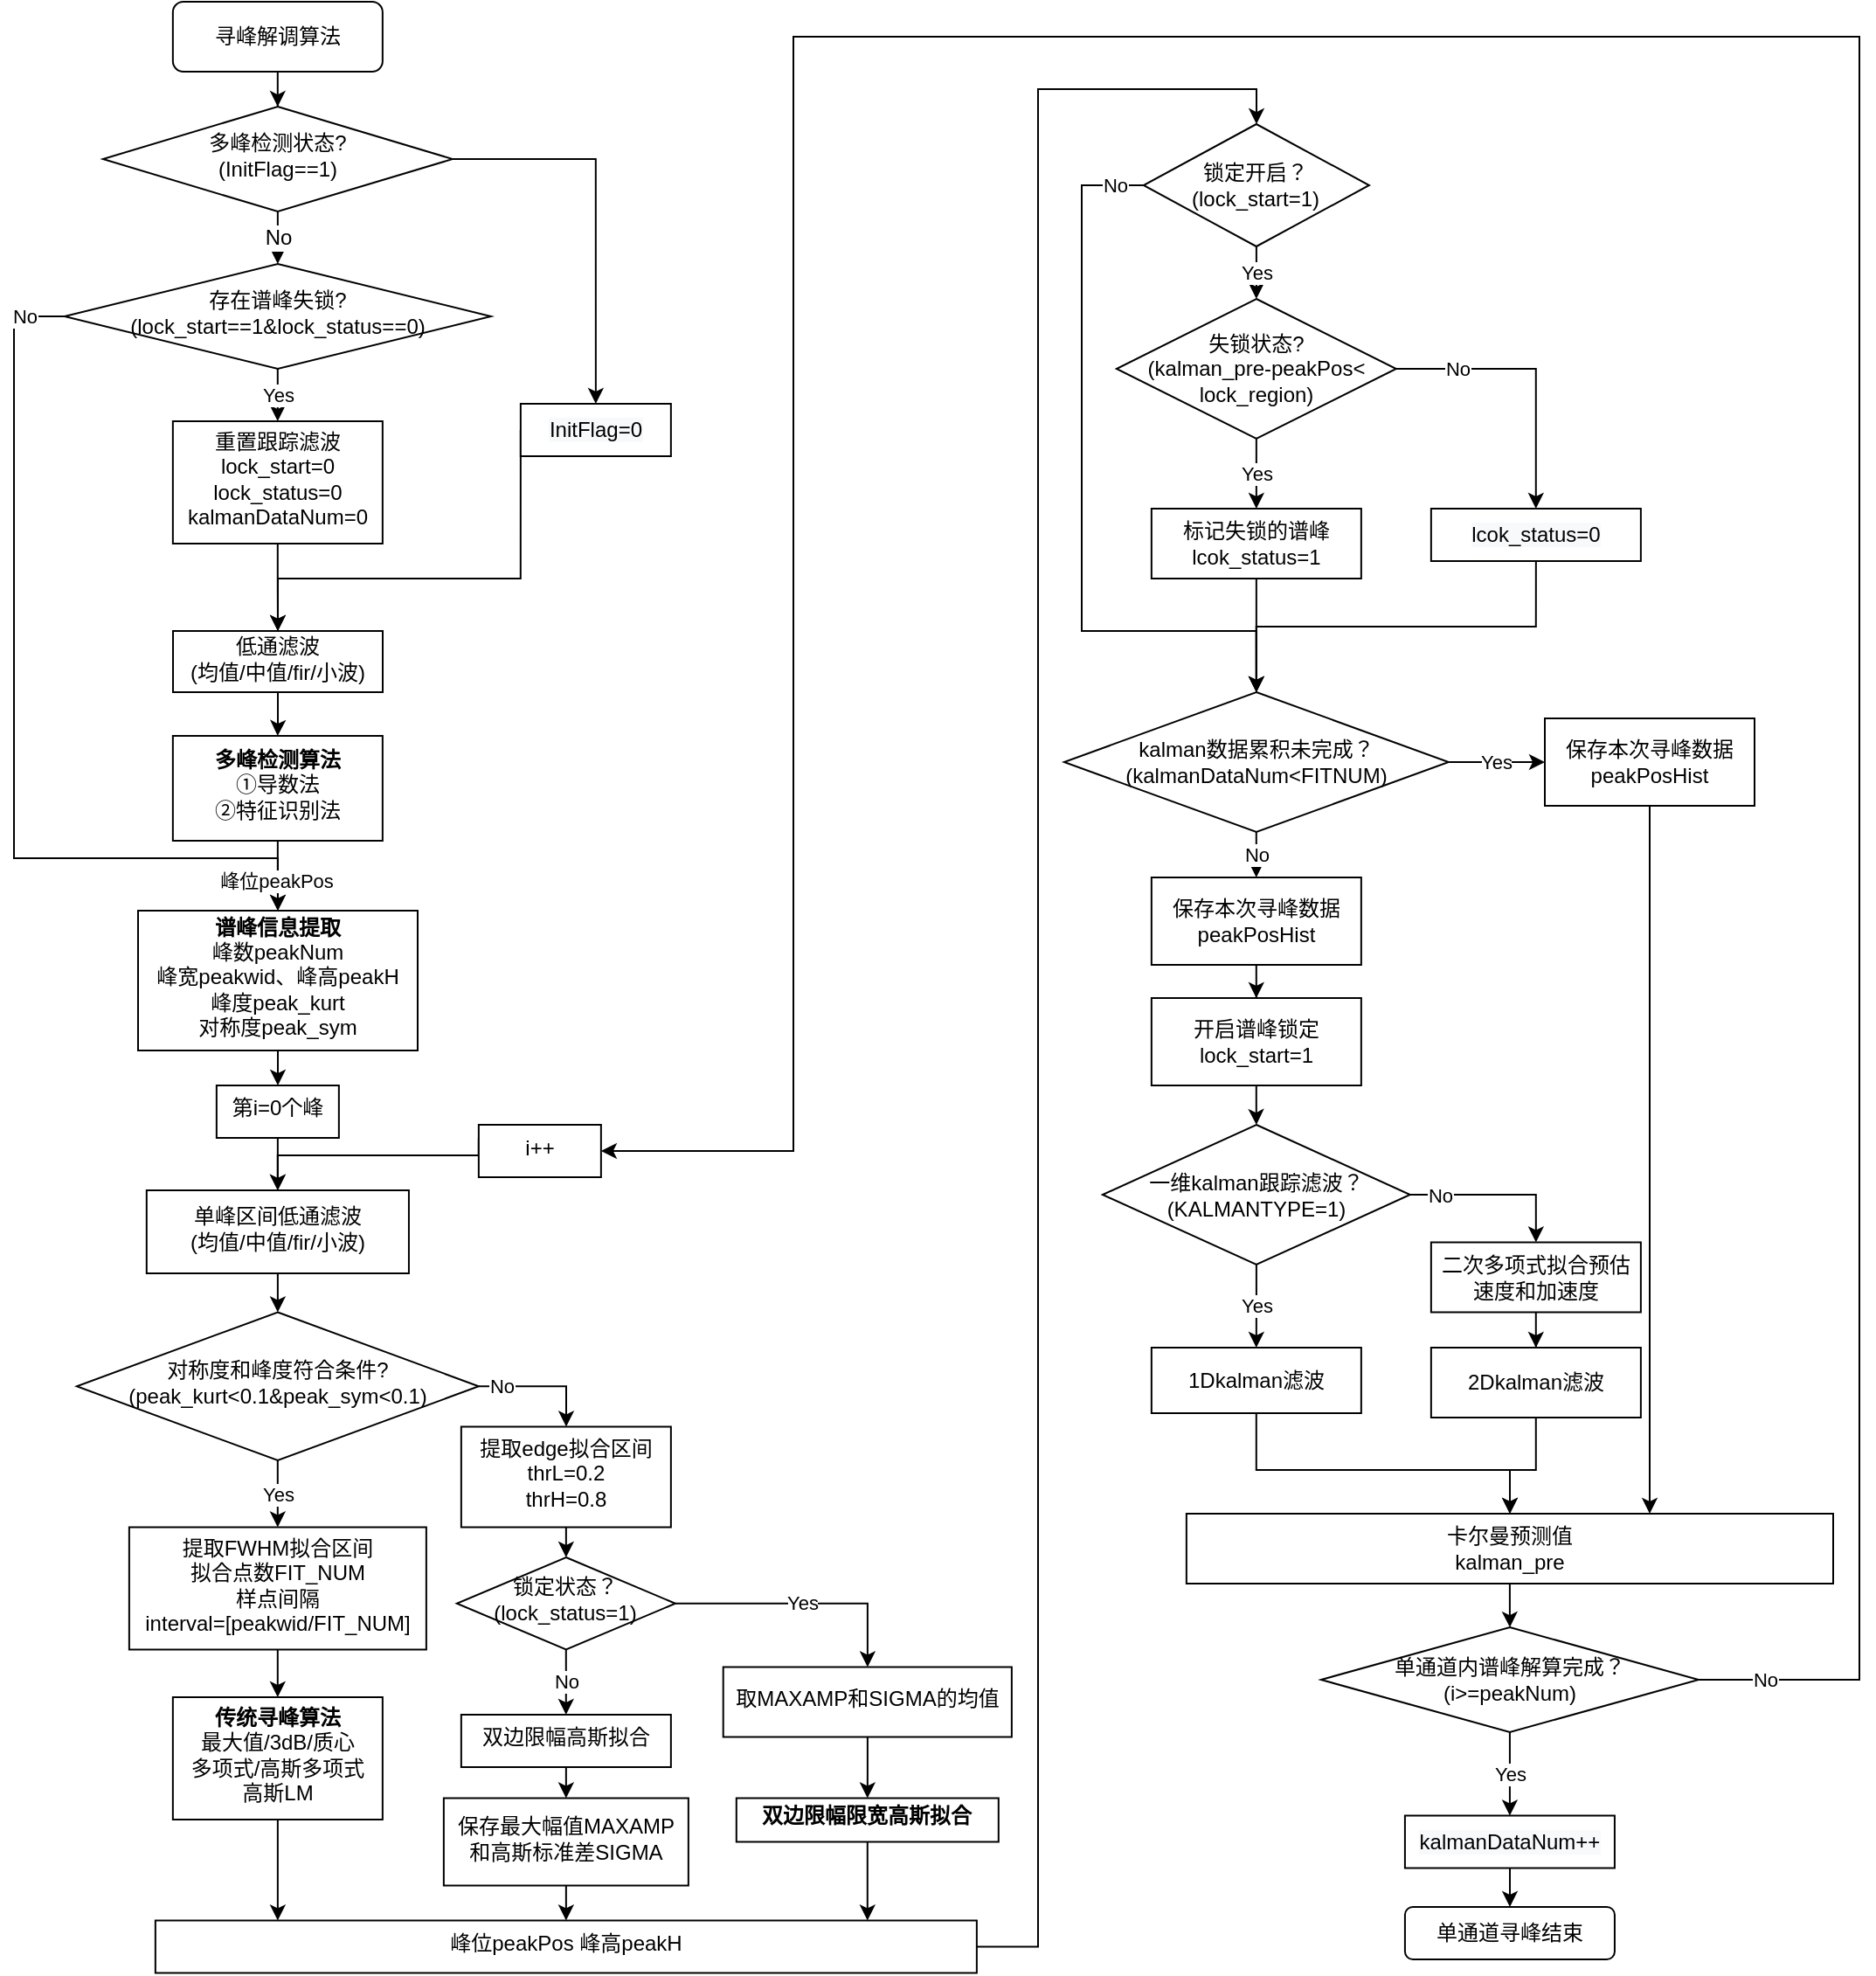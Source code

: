 <mxfile version="18.0.4" type="github">
  <diagram id="l36F3T30o2_LhY5GRLuw" name="Page-1">
    <mxGraphModel dx="1957" dy="1270" grid="1" gridSize="10" guides="1" tooltips="1" connect="1" arrows="1" fold="1" page="1" pageScale="1" pageWidth="1654" pageHeight="1169" math="0" shadow="0">
      <root>
        <mxCell id="0" />
        <mxCell id="1" parent="0" />
        <mxCell id="SFswVxVIUamAtrgum1b2-1" value="" style="edgeStyle=orthogonalEdgeStyle;rounded=0;orthogonalLoop=1;jettySize=auto;html=1;fontSize=15;fontColor=#CC0000;" edge="1" parent="1" source="SFswVxVIUamAtrgum1b2-2" target="SFswVxVIUamAtrgum1b2-79">
          <mxGeometry relative="1" as="geometry" />
        </mxCell>
        <mxCell id="SFswVxVIUamAtrgum1b2-2" value="寻峰解调算法" style="rounded=1;whiteSpace=wrap;html=1;fontSize=12;glass=0;strokeWidth=1;shadow=0;" vertex="1" parent="1">
          <mxGeometry x="104.93" y="10" width="120" height="40" as="geometry" />
        </mxCell>
        <mxCell id="SFswVxVIUamAtrgum1b2-3" value="No" style="edgeStyle=orthogonalEdgeStyle;rounded=0;orthogonalLoop=1;jettySize=auto;html=1;exitX=0;exitY=0.5;exitDx=0;exitDy=0;entryX=0.5;entryY=0;entryDx=0;entryDy=0;" edge="1" parent="1" source="SFswVxVIUamAtrgum1b2-5" target="SFswVxVIUamAtrgum1b2-10">
          <mxGeometry x="-0.911" relative="1" as="geometry">
            <Array as="points">
              <mxPoint x="14" y="190" />
              <mxPoint x="14" y="500" />
              <mxPoint x="165" y="500" />
            </Array>
            <mxPoint as="offset" />
          </mxGeometry>
        </mxCell>
        <mxCell id="SFswVxVIUamAtrgum1b2-4" value="Yes" style="edgeStyle=orthogonalEdgeStyle;rounded=0;orthogonalLoop=1;jettySize=auto;html=1;" edge="1" parent="1" source="SFswVxVIUamAtrgum1b2-5" target="SFswVxVIUamAtrgum1b2-73">
          <mxGeometry relative="1" as="geometry" />
        </mxCell>
        <mxCell id="SFswVxVIUamAtrgum1b2-5" value="存在谱峰失锁?&lt;br&gt;(lock_start==1&amp;amp;lock_status==0)" style="rhombus;whiteSpace=wrap;html=1;shadow=0;fontFamily=Helvetica;fontSize=12;align=center;strokeWidth=1;spacing=6;spacingTop=-4;" vertex="1" parent="1">
          <mxGeometry x="42.93" y="160" width="244" height="60" as="geometry" />
        </mxCell>
        <mxCell id="SFswVxVIUamAtrgum1b2-6" value="单通道寻峰结束" style="rounded=1;whiteSpace=wrap;html=1;fontSize=12;glass=0;strokeWidth=1;shadow=0;" vertex="1" parent="1">
          <mxGeometry x="809.97" y="1100" width="120" height="30" as="geometry" />
        </mxCell>
        <mxCell id="SFswVxVIUamAtrgum1b2-7" value="峰位peakPos" style="edgeStyle=orthogonalEdgeStyle;rounded=0;orthogonalLoop=1;jettySize=auto;html=1;exitX=0.5;exitY=1;exitDx=0;exitDy=0;entryX=0.5;entryY=0;entryDx=0;entryDy=0;" edge="1" parent="1" source="SFswVxVIUamAtrgum1b2-8" target="SFswVxVIUamAtrgum1b2-10">
          <mxGeometry x="0.176" y="-1" relative="1" as="geometry">
            <mxPoint as="offset" />
            <mxPoint x="259.93" y="430" as="sourcePoint" />
            <mxPoint x="259.93" y="500" as="targetPoint" />
          </mxGeometry>
        </mxCell>
        <mxCell id="SFswVxVIUamAtrgum1b2-8" value="&lt;b&gt;多峰检测算法&lt;/b&gt;&lt;br&gt;①导数法&lt;br&gt;②特征识别法" style="whiteSpace=wrap;html=1;shadow=0;strokeWidth=1;spacing=6;spacingTop=-4;" vertex="1" parent="1">
          <mxGeometry x="104.93" y="430" width="120" height="60" as="geometry" />
        </mxCell>
        <mxCell id="SFswVxVIUamAtrgum1b2-9" value="" style="edgeStyle=orthogonalEdgeStyle;rounded=0;orthogonalLoop=1;jettySize=auto;html=1;" edge="1" parent="1" source="SFswVxVIUamAtrgum1b2-10" target="SFswVxVIUamAtrgum1b2-12">
          <mxGeometry relative="1" as="geometry" />
        </mxCell>
        <mxCell id="SFswVxVIUamAtrgum1b2-10" value="&lt;b&gt;谱峰信息提取&lt;/b&gt;&lt;br&gt;峰数peakNum&lt;br&gt;峰宽peakwid、峰高peakH&lt;br&gt;峰度peak_kurt&lt;br&gt;对称度peak_sym" style="whiteSpace=wrap;html=1;shadow=0;strokeWidth=1;spacing=6;spacingTop=-4;" vertex="1" parent="1">
          <mxGeometry x="85" y="530" width="160" height="80" as="geometry" />
        </mxCell>
        <mxCell id="SFswVxVIUamAtrgum1b2-11" style="edgeStyle=orthogonalEdgeStyle;rounded=0;orthogonalLoop=1;jettySize=auto;html=1;exitX=0.5;exitY=1;exitDx=0;exitDy=0;entryX=0.5;entryY=0;entryDx=0;entryDy=0;" edge="1" parent="1" source="SFswVxVIUamAtrgum1b2-12" target="SFswVxVIUamAtrgum1b2-75">
          <mxGeometry relative="1" as="geometry">
            <Array as="points" />
          </mxGeometry>
        </mxCell>
        <mxCell id="SFswVxVIUamAtrgum1b2-12" value="第i=0个峰" style="whiteSpace=wrap;html=1;shadow=0;strokeWidth=1;spacing=6;spacingTop=-4;" vertex="1" parent="1">
          <mxGeometry x="129.93" y="630" width="70" height="30" as="geometry" />
        </mxCell>
        <mxCell id="SFswVxVIUamAtrgum1b2-13" value="Yes" style="edgeStyle=orthogonalEdgeStyle;rounded=0;orthogonalLoop=1;jettySize=auto;html=1;" edge="1" parent="1" source="SFswVxVIUamAtrgum1b2-15" target="SFswVxVIUamAtrgum1b2-17">
          <mxGeometry relative="1" as="geometry" />
        </mxCell>
        <mxCell id="SFswVxVIUamAtrgum1b2-14" value="No" style="edgeStyle=orthogonalEdgeStyle;rounded=0;orthogonalLoop=1;jettySize=auto;html=1;exitX=1;exitY=0.5;exitDx=0;exitDy=0;" edge="1" parent="1" source="SFswVxVIUamAtrgum1b2-15" target="SFswVxVIUamAtrgum1b2-21">
          <mxGeometry x="-0.631" relative="1" as="geometry">
            <Array as="points">
              <mxPoint x="330" y="802" />
            </Array>
            <mxPoint as="offset" />
          </mxGeometry>
        </mxCell>
        <mxCell id="SFswVxVIUamAtrgum1b2-15" value="对称度和峰度符合条件?&lt;br&gt;(peak_kurt&amp;lt;0.1&amp;amp;peak_sym&amp;lt;0.1)" style="rhombus;whiteSpace=wrap;html=1;shadow=0;strokeWidth=1;spacing=6;spacingTop=-4;" vertex="1" parent="1">
          <mxGeometry x="49.93" y="759.75" width="230" height="84.75" as="geometry" />
        </mxCell>
        <mxCell id="SFswVxVIUamAtrgum1b2-16" value="" style="edgeStyle=orthogonalEdgeStyle;rounded=0;orthogonalLoop=1;jettySize=auto;html=1;" edge="1" parent="1" source="SFswVxVIUamAtrgum1b2-17" target="SFswVxVIUamAtrgum1b2-19">
          <mxGeometry relative="1" as="geometry" />
        </mxCell>
        <mxCell id="SFswVxVIUamAtrgum1b2-17" value="提取FWHM拟合区间&lt;br&gt;拟合点数FIT_NUM&lt;br&gt;样点间隔&lt;br&gt;interval=[peakwid/FIT_NUM]" style="whiteSpace=wrap;html=1;shadow=0;strokeWidth=1;spacing=6;spacingTop=-4;" vertex="1" parent="1">
          <mxGeometry x="79.94" y="882.75" width="170" height="70" as="geometry" />
        </mxCell>
        <mxCell id="SFswVxVIUamAtrgum1b2-18" value="" style="edgeStyle=orthogonalEdgeStyle;rounded=0;orthogonalLoop=1;jettySize=auto;html=1;" edge="1" parent="1" source="SFswVxVIUamAtrgum1b2-19" target="SFswVxVIUamAtrgum1b2-34">
          <mxGeometry relative="1" as="geometry">
            <Array as="points">
              <mxPoint x="165" y="1037.75" />
              <mxPoint x="165" y="1037.75" />
            </Array>
          </mxGeometry>
        </mxCell>
        <mxCell id="SFswVxVIUamAtrgum1b2-19" value="&lt;b&gt;传统寻峰算法&lt;/b&gt;&lt;br&gt;最大值/3dB/质心&lt;br&gt;多项式/高斯多项式&lt;br&gt;高斯LM" style="whiteSpace=wrap;html=1;shadow=0;strokeWidth=1;spacing=6;spacingTop=-4;" vertex="1" parent="1">
          <mxGeometry x="104.93" y="980" width="120" height="70" as="geometry" />
        </mxCell>
        <mxCell id="SFswVxVIUamAtrgum1b2-20" style="edgeStyle=orthogonalEdgeStyle;rounded=0;orthogonalLoop=1;jettySize=auto;html=1;exitX=0.5;exitY=1;exitDx=0;exitDy=0;entryX=0.5;entryY=0;entryDx=0;entryDy=0;" edge="1" parent="1" source="SFswVxVIUamAtrgum1b2-21" target="SFswVxVIUamAtrgum1b2-24">
          <mxGeometry relative="1" as="geometry" />
        </mxCell>
        <mxCell id="SFswVxVIUamAtrgum1b2-21" value="提取edge拟合区间&lt;br&gt;thrL=0.2&lt;br&gt;thrH=0.8" style="whiteSpace=wrap;html=1;shadow=0;strokeWidth=1;spacing=6;spacingTop=-4;" vertex="1" parent="1">
          <mxGeometry x="269.93" y="825.25" width="120" height="57.5" as="geometry" />
        </mxCell>
        <mxCell id="SFswVxVIUamAtrgum1b2-22" value="No" style="edgeStyle=orthogonalEdgeStyle;rounded=0;orthogonalLoop=1;jettySize=auto;html=1;" edge="1" parent="1" source="SFswVxVIUamAtrgum1b2-24" target="SFswVxVIUamAtrgum1b2-26">
          <mxGeometry relative="1" as="geometry" />
        </mxCell>
        <mxCell id="SFswVxVIUamAtrgum1b2-23" value="Yes" style="edgeStyle=orthogonalEdgeStyle;rounded=0;orthogonalLoop=1;jettySize=auto;html=1;" edge="1" parent="1" source="SFswVxVIUamAtrgum1b2-24" target="SFswVxVIUamAtrgum1b2-30">
          <mxGeometry relative="1" as="geometry" />
        </mxCell>
        <mxCell id="SFswVxVIUamAtrgum1b2-24" value="锁定状态？&lt;br&gt;(lock_status=1)" style="rhombus;whiteSpace=wrap;html=1;shadow=0;strokeWidth=1;spacing=6;spacingTop=-4;" vertex="1" parent="1">
          <mxGeometry x="267.43" y="900" width="125" height="52.75" as="geometry" />
        </mxCell>
        <mxCell id="SFswVxVIUamAtrgum1b2-25" style="edgeStyle=orthogonalEdgeStyle;rounded=0;orthogonalLoop=1;jettySize=auto;html=1;exitX=0.5;exitY=1;exitDx=0;exitDy=0;entryX=0.5;entryY=0;entryDx=0;entryDy=0;" edge="1" parent="1" source="SFswVxVIUamAtrgum1b2-26" target="SFswVxVIUamAtrgum1b2-28">
          <mxGeometry relative="1" as="geometry" />
        </mxCell>
        <mxCell id="SFswVxVIUamAtrgum1b2-26" value="双边限幅高斯拟合" style="whiteSpace=wrap;html=1;shadow=0;strokeWidth=1;spacing=6;spacingTop=-4;" vertex="1" parent="1">
          <mxGeometry x="269.93" y="990" width="120" height="30" as="geometry" />
        </mxCell>
        <mxCell id="SFswVxVIUamAtrgum1b2-27" style="edgeStyle=orthogonalEdgeStyle;rounded=0;orthogonalLoop=1;jettySize=auto;html=1;exitX=0.5;exitY=1;exitDx=0;exitDy=0;entryX=0.5;entryY=0;entryDx=0;entryDy=0;" edge="1" parent="1" source="SFswVxVIUamAtrgum1b2-28" target="SFswVxVIUamAtrgum1b2-34">
          <mxGeometry relative="1" as="geometry" />
        </mxCell>
        <mxCell id="SFswVxVIUamAtrgum1b2-28" value="保存最大幅值MAXAMP&lt;br&gt;和高斯标准差SIGMA" style="whiteSpace=wrap;html=1;shadow=0;strokeWidth=1;spacing=6;spacingTop=-4;" vertex="1" parent="1">
          <mxGeometry x="259.93" y="1037.75" width="140" height="50" as="geometry" />
        </mxCell>
        <mxCell id="SFswVxVIUamAtrgum1b2-29" value="" style="edgeStyle=orthogonalEdgeStyle;rounded=0;orthogonalLoop=1;jettySize=auto;html=1;" edge="1" parent="1" source="SFswVxVIUamAtrgum1b2-30" target="SFswVxVIUamAtrgum1b2-32">
          <mxGeometry relative="1" as="geometry" />
        </mxCell>
        <mxCell id="SFswVxVIUamAtrgum1b2-30" value="取MAXAMP和SIGMA的均值" style="whiteSpace=wrap;html=1;shadow=0;strokeWidth=1;spacing=6;spacingTop=-4;" vertex="1" parent="1">
          <mxGeometry x="419.86" y="962.75" width="165.07" height="40" as="geometry" />
        </mxCell>
        <mxCell id="SFswVxVIUamAtrgum1b2-31" style="edgeStyle=orthogonalEdgeStyle;rounded=0;orthogonalLoop=1;jettySize=auto;html=1;" edge="1" parent="1" source="SFswVxVIUamAtrgum1b2-32" target="SFswVxVIUamAtrgum1b2-34">
          <mxGeometry relative="1" as="geometry">
            <Array as="points">
              <mxPoint x="495" y="1112.75" />
              <mxPoint x="495" y="1112.75" />
            </Array>
          </mxGeometry>
        </mxCell>
        <mxCell id="SFswVxVIUamAtrgum1b2-32" value="&lt;b&gt;双边限幅限宽高斯拟合&lt;/b&gt;" style="whiteSpace=wrap;html=1;shadow=0;strokeWidth=1;spacing=6;spacingTop=-4;" vertex="1" parent="1">
          <mxGeometry x="427.4" y="1037.75" width="150" height="25" as="geometry" />
        </mxCell>
        <mxCell id="SFswVxVIUamAtrgum1b2-33" value="" style="edgeStyle=orthogonalEdgeStyle;rounded=0;orthogonalLoop=1;jettySize=auto;html=1;exitX=1;exitY=0.5;exitDx=0;exitDy=0;" edge="1" parent="1" source="SFswVxVIUamAtrgum1b2-34" target="SFswVxVIUamAtrgum1b2-37">
          <mxGeometry relative="1" as="geometry">
            <mxPoint x="674.93" y="125" as="targetPoint" />
            <Array as="points">
              <mxPoint x="600" y="1123" />
              <mxPoint x="600" y="60" />
              <mxPoint x="725" y="60" />
            </Array>
          </mxGeometry>
        </mxCell>
        <mxCell id="SFswVxVIUamAtrgum1b2-34" value="峰位peakPos 峰高peakH" style="whiteSpace=wrap;html=1;shadow=0;strokeWidth=1;spacing=6;spacingTop=-4;" vertex="1" parent="1">
          <mxGeometry x="94.93" y="1107.75" width="470" height="30" as="geometry" />
        </mxCell>
        <mxCell id="SFswVxVIUamAtrgum1b2-35" value="Yes" style="edgeStyle=orthogonalEdgeStyle;rounded=0;orthogonalLoop=1;jettySize=auto;html=1;entryX=0.5;entryY=0;entryDx=0;entryDy=0;" edge="1" parent="1" source="SFswVxVIUamAtrgum1b2-37" target="SFswVxVIUamAtrgum1b2-40">
          <mxGeometry relative="1" as="geometry">
            <mxPoint x="724.93" y="190" as="targetPoint" />
            <Array as="points" />
          </mxGeometry>
        </mxCell>
        <mxCell id="SFswVxVIUamAtrgum1b2-36" value="No" style="edgeStyle=orthogonalEdgeStyle;rounded=0;orthogonalLoop=1;jettySize=auto;html=1;exitX=0;exitY=0.5;exitDx=0;exitDy=0;entryX=0.5;entryY=0;entryDx=0;entryDy=0;" edge="1" parent="1" source="SFswVxVIUamAtrgum1b2-37" target="SFswVxVIUamAtrgum1b2-47">
          <mxGeometry x="-0.923" relative="1" as="geometry">
            <mxPoint x="634.93" y="410" as="targetPoint" />
            <Array as="points">
              <mxPoint x="625" y="115" />
              <mxPoint x="625" y="370" />
              <mxPoint x="725" y="370" />
            </Array>
            <mxPoint as="offset" />
          </mxGeometry>
        </mxCell>
        <mxCell id="SFswVxVIUamAtrgum1b2-37" value="锁定开启？&lt;br&gt;(lock_start=1)" style="rhombus;whiteSpace=wrap;html=1;" vertex="1" parent="1">
          <mxGeometry x="660.39" y="80" width="129.07" height="70" as="geometry" />
        </mxCell>
        <mxCell id="SFswVxVIUamAtrgum1b2-38" value="Yes" style="edgeStyle=orthogonalEdgeStyle;rounded=0;orthogonalLoop=1;jettySize=auto;html=1;" edge="1" parent="1" source="SFswVxVIUamAtrgum1b2-40" target="SFswVxVIUamAtrgum1b2-42">
          <mxGeometry relative="1" as="geometry" />
        </mxCell>
        <mxCell id="SFswVxVIUamAtrgum1b2-39" value="No" style="edgeStyle=orthogonalEdgeStyle;rounded=0;orthogonalLoop=1;jettySize=auto;html=1;" edge="1" parent="1" source="SFswVxVIUamAtrgum1b2-40" target="SFswVxVIUamAtrgum1b2-44">
          <mxGeometry x="-0.561" relative="1" as="geometry">
            <mxPoint as="offset" />
          </mxGeometry>
        </mxCell>
        <mxCell id="SFswVxVIUamAtrgum1b2-40" value="&lt;span&gt;失锁状态?&lt;/span&gt;&lt;br&gt;&lt;span&gt;(kalman_pre-peakPos&amp;lt;&lt;br&gt;lock_region)&lt;br&gt;&lt;/span&gt;" style="rhombus;whiteSpace=wrap;html=1;" vertex="1" parent="1">
          <mxGeometry x="644.93" y="180" width="160" height="80" as="geometry" />
        </mxCell>
        <mxCell id="SFswVxVIUamAtrgum1b2-41" value="" style="edgeStyle=orthogonalEdgeStyle;rounded=0;orthogonalLoop=1;jettySize=auto;html=1;" edge="1" parent="1" source="SFswVxVIUamAtrgum1b2-42" target="SFswVxVIUamAtrgum1b2-47">
          <mxGeometry relative="1" as="geometry" />
        </mxCell>
        <mxCell id="SFswVxVIUamAtrgum1b2-42" value="标记失锁的谱峰&lt;br&gt;lcok_status=1" style="whiteSpace=wrap;html=1;" vertex="1" parent="1">
          <mxGeometry x="664.93" y="300" width="120" height="40" as="geometry" />
        </mxCell>
        <mxCell id="SFswVxVIUamAtrgum1b2-43" style="edgeStyle=orthogonalEdgeStyle;rounded=0;orthogonalLoop=1;jettySize=auto;html=1;exitX=0.5;exitY=1;exitDx=0;exitDy=0;entryX=0.5;entryY=0;entryDx=0;entryDy=0;" edge="1" parent="1" source="SFswVxVIUamAtrgum1b2-44" target="SFswVxVIUamAtrgum1b2-47">
          <mxGeometry relative="1" as="geometry" />
        </mxCell>
        <mxCell id="SFswVxVIUamAtrgum1b2-44" value="&lt;span style=&quot;color: rgb(0 , 0 , 0) ; font-family: &amp;#34;helvetica&amp;#34; ; font-size: 12px ; font-style: normal ; font-weight: 400 ; letter-spacing: normal ; text-align: center ; text-indent: 0px ; text-transform: none ; word-spacing: 0px ; background-color: rgb(248 , 249 , 250) ; display: inline ; float: none&quot;&gt;lcok_status=0&lt;/span&gt;" style="whiteSpace=wrap;html=1;" vertex="1" parent="1">
          <mxGeometry x="824.93" y="300" width="120" height="30" as="geometry" />
        </mxCell>
        <mxCell id="SFswVxVIUamAtrgum1b2-45" value="Yes" style="edgeStyle=orthogonalEdgeStyle;rounded=0;orthogonalLoop=1;jettySize=auto;html=1;" edge="1" parent="1" source="SFswVxVIUamAtrgum1b2-47" target="SFswVxVIUamAtrgum1b2-49">
          <mxGeometry relative="1" as="geometry" />
        </mxCell>
        <mxCell id="SFswVxVIUamAtrgum1b2-46" value="No" style="edgeStyle=orthogonalEdgeStyle;rounded=0;orthogonalLoop=1;jettySize=auto;html=1;" edge="1" parent="1" source="SFswVxVIUamAtrgum1b2-47" target="SFswVxVIUamAtrgum1b2-60">
          <mxGeometry relative="1" as="geometry" />
        </mxCell>
        <mxCell id="SFswVxVIUamAtrgum1b2-47" value="kalman数据累积未完成？&lt;br&gt;(kalmanDataNum&amp;lt;FITNUM)" style="rhombus;whiteSpace=wrap;html=1;" vertex="1" parent="1">
          <mxGeometry x="614.93" y="405" width="220" height="80" as="geometry" />
        </mxCell>
        <mxCell id="SFswVxVIUamAtrgum1b2-48" style="edgeStyle=orthogonalEdgeStyle;rounded=0;orthogonalLoop=1;jettySize=auto;html=1;exitX=0.5;exitY=1;exitDx=0;exitDy=0;" edge="1" parent="1" source="SFswVxVIUamAtrgum1b2-49" target="SFswVxVIUamAtrgum1b2-63">
          <mxGeometry relative="1" as="geometry">
            <Array as="points">
              <mxPoint x="950" y="710" />
              <mxPoint x="950" y="710" />
            </Array>
          </mxGeometry>
        </mxCell>
        <mxCell id="SFswVxVIUamAtrgum1b2-49" value="保存本次寻峰数据&lt;br&gt;peakPosHist" style="whiteSpace=wrap;html=1;" vertex="1" parent="1">
          <mxGeometry x="890" y="420" width="120" height="50" as="geometry" />
        </mxCell>
        <mxCell id="SFswVxVIUamAtrgum1b2-50" value="Yes" style="edgeStyle=orthogonalEdgeStyle;rounded=0;orthogonalLoop=1;jettySize=auto;html=1;" edge="1" parent="1" source="SFswVxVIUamAtrgum1b2-52" target="SFswVxVIUamAtrgum1b2-54">
          <mxGeometry relative="1" as="geometry" />
        </mxCell>
        <mxCell id="SFswVxVIUamAtrgum1b2-51" value="No" style="edgeStyle=orthogonalEdgeStyle;rounded=0;orthogonalLoop=1;jettySize=auto;html=1;entryX=0.5;entryY=0;entryDx=0;entryDy=0;" edge="1" parent="1" source="SFswVxVIUamAtrgum1b2-52" target="SFswVxVIUamAtrgum1b2-56">
          <mxGeometry x="-0.646" relative="1" as="geometry">
            <mxPoint x="884.93" y="740" as="targetPoint" />
            <mxPoint as="offset" />
          </mxGeometry>
        </mxCell>
        <mxCell id="SFswVxVIUamAtrgum1b2-52" value="一维kalman跟踪滤波？&lt;br&gt;(KALMANTYPE=1)" style="rhombus;whiteSpace=wrap;html=1;" vertex="1" parent="1">
          <mxGeometry x="636.96" y="652.5" width="175.93" height="80" as="geometry" />
        </mxCell>
        <mxCell id="SFswVxVIUamAtrgum1b2-53" value="" style="edgeStyle=orthogonalEdgeStyle;rounded=0;orthogonalLoop=1;jettySize=auto;html=1;" edge="1" parent="1" source="SFswVxVIUamAtrgum1b2-54" target="SFswVxVIUamAtrgum1b2-63">
          <mxGeometry relative="1" as="geometry">
            <Array as="points">
              <mxPoint x="725" y="850" />
              <mxPoint x="870" y="850" />
            </Array>
          </mxGeometry>
        </mxCell>
        <mxCell id="SFswVxVIUamAtrgum1b2-54" value="1Dkalman滤波" style="whiteSpace=wrap;html=1;" vertex="1" parent="1">
          <mxGeometry x="664.93" y="780" width="120" height="37.5" as="geometry" />
        </mxCell>
        <mxCell id="SFswVxVIUamAtrgum1b2-55" value="" style="edgeStyle=orthogonalEdgeStyle;rounded=0;orthogonalLoop=1;jettySize=auto;html=1;" edge="1" parent="1" source="SFswVxVIUamAtrgum1b2-56" target="SFswVxVIUamAtrgum1b2-58">
          <mxGeometry relative="1" as="geometry" />
        </mxCell>
        <mxCell id="SFswVxVIUamAtrgum1b2-56" value="二次多项式拟合预估速度和加速度" style="whiteSpace=wrap;html=1;" vertex="1" parent="1">
          <mxGeometry x="824.93" y="719.75" width="120" height="40" as="geometry" />
        </mxCell>
        <mxCell id="SFswVxVIUamAtrgum1b2-57" value="" style="edgeStyle=orthogonalEdgeStyle;rounded=0;orthogonalLoop=1;jettySize=auto;html=1;" edge="1" parent="1" source="SFswVxVIUamAtrgum1b2-58" target="SFswVxVIUamAtrgum1b2-63">
          <mxGeometry relative="1" as="geometry">
            <Array as="points">
              <mxPoint x="885" y="850" />
              <mxPoint x="870" y="850" />
            </Array>
          </mxGeometry>
        </mxCell>
        <mxCell id="SFswVxVIUamAtrgum1b2-58" value="2Dkalman滤波" style="whiteSpace=wrap;html=1;" vertex="1" parent="1">
          <mxGeometry x="824.93" y="780" width="120" height="40" as="geometry" />
        </mxCell>
        <mxCell id="SFswVxVIUamAtrgum1b2-59" value="" style="edgeStyle=orthogonalEdgeStyle;rounded=0;orthogonalLoop=1;jettySize=auto;html=1;" edge="1" parent="1" source="SFswVxVIUamAtrgum1b2-60" target="SFswVxVIUamAtrgum1b2-67">
          <mxGeometry relative="1" as="geometry" />
        </mxCell>
        <mxCell id="SFswVxVIUamAtrgum1b2-60" value="保存本次寻峰数据&lt;br&gt;peakPosHist" style="whiteSpace=wrap;html=1;" vertex="1" parent="1">
          <mxGeometry x="664.93" y="511" width="120" height="50" as="geometry" />
        </mxCell>
        <mxCell id="SFswVxVIUamAtrgum1b2-61" value="No" style="edgeStyle=orthogonalEdgeStyle;rounded=0;orthogonalLoop=1;jettySize=auto;html=1;exitX=1;exitY=0.5;exitDx=0;exitDy=0;entryX=1;entryY=0.5;entryDx=0;entryDy=0;" edge="1" parent="1" source="SFswVxVIUamAtrgum1b2-71" target="SFswVxVIUamAtrgum1b2-69">
          <mxGeometry x="-0.968" relative="1" as="geometry">
            <Array as="points">
              <mxPoint x="1070" y="970" />
              <mxPoint x="1070" y="30" />
              <mxPoint x="460" y="30" />
              <mxPoint x="460" y="668" />
            </Array>
            <mxPoint as="offset" />
          </mxGeometry>
        </mxCell>
        <mxCell id="SFswVxVIUamAtrgum1b2-62" value="" style="edgeStyle=orthogonalEdgeStyle;rounded=0;orthogonalLoop=1;jettySize=auto;html=1;" edge="1" parent="1" source="SFswVxVIUamAtrgum1b2-63" target="SFswVxVIUamAtrgum1b2-71">
          <mxGeometry relative="1" as="geometry" />
        </mxCell>
        <mxCell id="SFswVxVIUamAtrgum1b2-63" value="卡尔曼预测值&lt;br&gt;kalman_pre" style="whiteSpace=wrap;html=1;" vertex="1" parent="1">
          <mxGeometry x="684.93" y="875" width="370.07" height="40" as="geometry" />
        </mxCell>
        <mxCell id="SFswVxVIUamAtrgum1b2-64" value="" style="edgeStyle=orthogonalEdgeStyle;rounded=0;orthogonalLoop=1;jettySize=auto;html=1;" edge="1" parent="1" source="SFswVxVIUamAtrgum1b2-65" target="SFswVxVIUamAtrgum1b2-6">
          <mxGeometry relative="1" as="geometry" />
        </mxCell>
        <mxCell id="SFswVxVIUamAtrgum1b2-65" value="&lt;span style=&quot;color: rgb(0 , 0 , 0) ; font-family: &amp;#34;helvetica&amp;#34; ; font-size: 12px ; font-style: normal ; font-weight: 400 ; letter-spacing: normal ; text-align: center ; text-indent: 0px ; text-transform: none ; word-spacing: 0px ; background-color: rgb(248 , 249 , 250) ; display: inline ; float: none&quot;&gt;kalmanDataNum++&lt;/span&gt;" style="whiteSpace=wrap;html=1;" vertex="1" parent="1">
          <mxGeometry x="809.96" y="1047.75" width="120" height="30" as="geometry" />
        </mxCell>
        <mxCell id="SFswVxVIUamAtrgum1b2-66" value="" style="edgeStyle=orthogonalEdgeStyle;rounded=0;orthogonalLoop=1;jettySize=auto;html=1;" edge="1" parent="1" source="SFswVxVIUamAtrgum1b2-67" target="SFswVxVIUamAtrgum1b2-52">
          <mxGeometry relative="1" as="geometry" />
        </mxCell>
        <mxCell id="SFswVxVIUamAtrgum1b2-67" value="开启谱峰锁定&lt;br&gt;lock_start=1" style="rounded=0;whiteSpace=wrap;html=1;" vertex="1" parent="1">
          <mxGeometry x="664.93" y="580" width="120" height="50" as="geometry" />
        </mxCell>
        <mxCell id="SFswVxVIUamAtrgum1b2-68" style="edgeStyle=orthogonalEdgeStyle;rounded=0;orthogonalLoop=1;jettySize=auto;html=1;exitX=0;exitY=0.25;exitDx=0;exitDy=0;entryX=0.5;entryY=0;entryDx=0;entryDy=0;" edge="1" parent="1" source="SFswVxVIUamAtrgum1b2-69" target="SFswVxVIUamAtrgum1b2-75">
          <mxGeometry relative="1" as="geometry">
            <Array as="points">
              <mxPoint x="280" y="670" />
              <mxPoint x="165" y="670" />
            </Array>
          </mxGeometry>
        </mxCell>
        <mxCell id="SFswVxVIUamAtrgum1b2-69" value="i++" style="whiteSpace=wrap;html=1;shadow=0;strokeWidth=1;spacing=6;spacingTop=-4;" vertex="1" parent="1">
          <mxGeometry x="279.93" y="652.5" width="70" height="30" as="geometry" />
        </mxCell>
        <mxCell id="SFswVxVIUamAtrgum1b2-70" value="Yes" style="edgeStyle=orthogonalEdgeStyle;rounded=0;orthogonalLoop=1;jettySize=auto;html=1;" edge="1" parent="1" source="SFswVxVIUamAtrgum1b2-71" target="SFswVxVIUamAtrgum1b2-65">
          <mxGeometry relative="1" as="geometry" />
        </mxCell>
        <mxCell id="SFswVxVIUamAtrgum1b2-71" value="单通道内谱峰解算完成？&lt;br&gt;(i&amp;gt;=peakNum)" style="rhombus;whiteSpace=wrap;html=1;" vertex="1" parent="1">
          <mxGeometry x="761.97" y="940" width="215.98" height="60" as="geometry" />
        </mxCell>
        <mxCell id="SFswVxVIUamAtrgum1b2-72" value="" style="edgeStyle=orthogonalEdgeStyle;rounded=0;orthogonalLoop=1;jettySize=auto;html=1;" edge="1" parent="1" source="SFswVxVIUamAtrgum1b2-73" target="SFswVxVIUamAtrgum1b2-83">
          <mxGeometry relative="1" as="geometry" />
        </mxCell>
        <mxCell id="SFswVxVIUamAtrgum1b2-73" value="重置跟踪滤波&lt;br&gt;lock_start=0&lt;br&gt;lock_status=0&lt;br&gt;kalmanDataNum=0" style="whiteSpace=wrap;html=1;shadow=0;strokeWidth=1;spacing=6;spacingTop=-4;" vertex="1" parent="1">
          <mxGeometry x="104.93" y="250" width="120" height="70" as="geometry" />
        </mxCell>
        <mxCell id="SFswVxVIUamAtrgum1b2-74" style="edgeStyle=orthogonalEdgeStyle;rounded=0;orthogonalLoop=1;jettySize=auto;html=1;exitX=0.5;exitY=1;exitDx=0;exitDy=0;entryX=0.5;entryY=0;entryDx=0;entryDy=0;" edge="1" parent="1" source="SFswVxVIUamAtrgum1b2-75" target="SFswVxVIUamAtrgum1b2-15">
          <mxGeometry relative="1" as="geometry" />
        </mxCell>
        <mxCell id="SFswVxVIUamAtrgum1b2-75" value="单峰区间低通滤波&lt;br&gt;(均值/中值/fir/小波)" style="whiteSpace=wrap;html=1;shadow=0;strokeWidth=1;spacing=6;spacingTop=-4;" vertex="1" parent="1">
          <mxGeometry x="89.9" y="690" width="150.07" height="47.5" as="geometry" />
        </mxCell>
        <mxCell id="SFswVxVIUamAtrgum1b2-77" value="No" style="edgeStyle=orthogonalEdgeStyle;rounded=0;orthogonalLoop=1;jettySize=auto;html=1;exitX=0.5;exitY=1;exitDx=0;exitDy=0;entryX=0.5;entryY=0;entryDx=0;entryDy=0;fontSize=12;fontColor=#000000;" edge="1" parent="1" source="SFswVxVIUamAtrgum1b2-79" target="SFswVxVIUamAtrgum1b2-5">
          <mxGeometry relative="1" as="geometry" />
        </mxCell>
        <mxCell id="SFswVxVIUamAtrgum1b2-78" style="edgeStyle=orthogonalEdgeStyle;rounded=0;orthogonalLoop=1;jettySize=auto;html=1;exitX=1;exitY=0.5;exitDx=0;exitDy=0;entryX=0.5;entryY=0;entryDx=0;entryDy=0;fontSize=12;fontColor=#000000;" edge="1" parent="1" source="SFswVxVIUamAtrgum1b2-79" target="SFswVxVIUamAtrgum1b2-81">
          <mxGeometry relative="1" as="geometry" />
        </mxCell>
        <mxCell id="SFswVxVIUamAtrgum1b2-79" value="多峰检测状态?&lt;br&gt;(InitFlag==1)" style="rhombus;whiteSpace=wrap;html=1;shadow=0;fontFamily=Helvetica;fontSize=12;align=center;strokeWidth=1;spacing=6;spacingTop=-4;" vertex="1" parent="1">
          <mxGeometry x="64.93" y="70" width="200" height="60" as="geometry" />
        </mxCell>
        <mxCell id="SFswVxVIUamAtrgum1b2-80" style="edgeStyle=orthogonalEdgeStyle;rounded=0;orthogonalLoop=1;jettySize=auto;html=1;exitX=0;exitY=0.5;exitDx=0;exitDy=0;entryX=0.5;entryY=0;entryDx=0;entryDy=0;" edge="1" parent="1" source="SFswVxVIUamAtrgum1b2-81" target="SFswVxVIUamAtrgum1b2-83">
          <mxGeometry relative="1" as="geometry">
            <Array as="points">
              <mxPoint x="304" y="340" />
              <mxPoint x="165" y="340" />
            </Array>
          </mxGeometry>
        </mxCell>
        <mxCell id="SFswVxVIUamAtrgum1b2-81" value="&lt;span style=&quot;color: rgb(0 , 0 , 0) ; font-family: &amp;#34;helvetica&amp;#34; ; font-size: 12px ; font-style: normal ; font-weight: 400 ; letter-spacing: normal ; text-align: center ; text-indent: 0px ; text-transform: none ; word-spacing: 0px ; background-color: rgb(248 , 249 , 250) ; display: inline ; float: none&quot;&gt;InitFlag=0&lt;/span&gt;" style="rounded=0;whiteSpace=wrap;html=1;fontSize=12;fontColor=#000000;" vertex="1" parent="1">
          <mxGeometry x="303.93" y="240" width="86" height="30" as="geometry" />
        </mxCell>
        <mxCell id="SFswVxVIUamAtrgum1b2-82" value="" style="edgeStyle=orthogonalEdgeStyle;rounded=0;orthogonalLoop=1;jettySize=auto;html=1;" edge="1" parent="1" source="SFswVxVIUamAtrgum1b2-83" target="SFswVxVIUamAtrgum1b2-8">
          <mxGeometry relative="1" as="geometry" />
        </mxCell>
        <mxCell id="SFswVxVIUamAtrgum1b2-83" value="低通滤波&lt;br&gt;(均值/中值/fir/小波)" style="whiteSpace=wrap;html=1;shadow=0;strokeWidth=1;spacing=6;spacingTop=-4;" vertex="1" parent="1">
          <mxGeometry x="105" y="370" width="120" height="35" as="geometry" />
        </mxCell>
      </root>
    </mxGraphModel>
  </diagram>
</mxfile>
